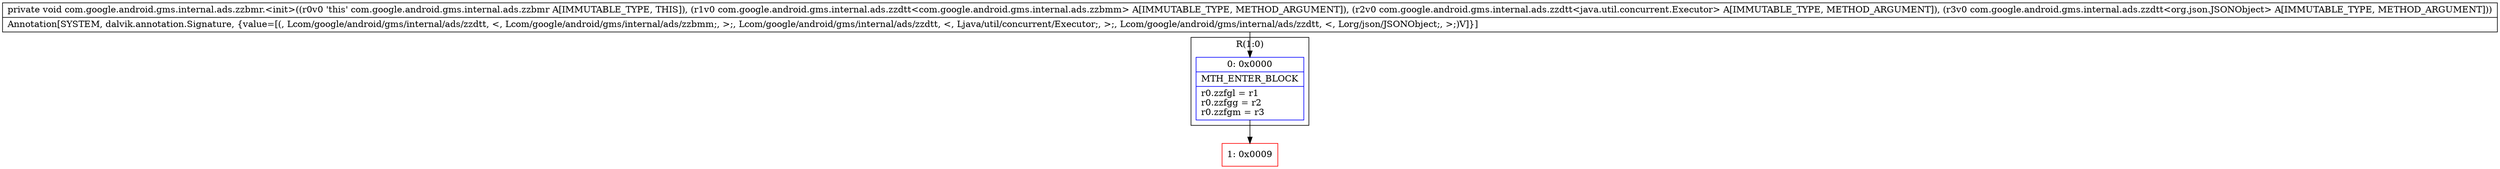 digraph "CFG forcom.google.android.gms.internal.ads.zzbmr.\<init\>(Lcom\/google\/android\/gms\/internal\/ads\/zzdtt;Lcom\/google\/android\/gms\/internal\/ads\/zzdtt;Lcom\/google\/android\/gms\/internal\/ads\/zzdtt;)V" {
subgraph cluster_Region_1749185873 {
label = "R(1:0)";
node [shape=record,color=blue];
Node_0 [shape=record,label="{0\:\ 0x0000|MTH_ENTER_BLOCK\l|r0.zzfgl = r1\lr0.zzfgg = r2\lr0.zzfgm = r3\l}"];
}
Node_1 [shape=record,color=red,label="{1\:\ 0x0009}"];
MethodNode[shape=record,label="{private void com.google.android.gms.internal.ads.zzbmr.\<init\>((r0v0 'this' com.google.android.gms.internal.ads.zzbmr A[IMMUTABLE_TYPE, THIS]), (r1v0 com.google.android.gms.internal.ads.zzdtt\<com.google.android.gms.internal.ads.zzbmm\> A[IMMUTABLE_TYPE, METHOD_ARGUMENT]), (r2v0 com.google.android.gms.internal.ads.zzdtt\<java.util.concurrent.Executor\> A[IMMUTABLE_TYPE, METHOD_ARGUMENT]), (r3v0 com.google.android.gms.internal.ads.zzdtt\<org.json.JSONObject\> A[IMMUTABLE_TYPE, METHOD_ARGUMENT]))  | Annotation[SYSTEM, dalvik.annotation.Signature, \{value=[(, Lcom\/google\/android\/gms\/internal\/ads\/zzdtt, \<, Lcom\/google\/android\/gms\/internal\/ads\/zzbmm;, \>;, Lcom\/google\/android\/gms\/internal\/ads\/zzdtt, \<, Ljava\/util\/concurrent\/Executor;, \>;, Lcom\/google\/android\/gms\/internal\/ads\/zzdtt, \<, Lorg\/json\/JSONObject;, \>;)V]\}]\l}"];
MethodNode -> Node_0;
Node_0 -> Node_1;
}

